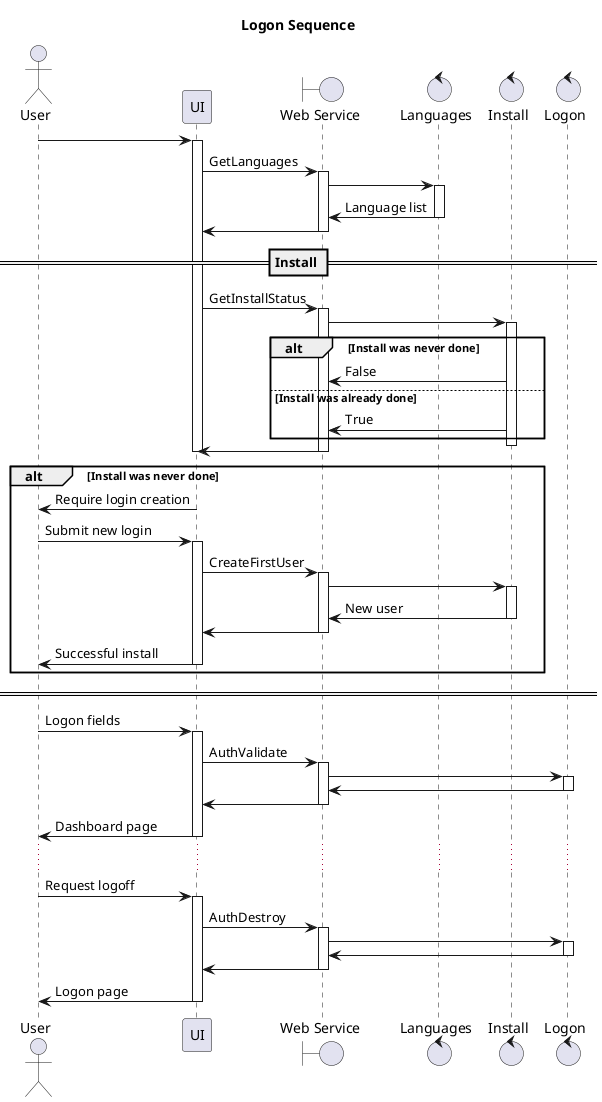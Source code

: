@startuml
title Logon Sequence

actor User
participant UI
boundary "Web Service" as WS
control Languages
control Install
control Logon


User -> UI
activate UI
	UI -> WS: GetLanguages
	activate WS
		WS -> Languages
		activate Languages
		Languages -> WS: Language list
		deactivate Languages
		WS -> UI
	deactivate WS

== Install ==
	UI -> WS: GetInstallStatus
	activate WS
		WS -> Install
		activate Install
		alt Install was never done
			Install -> WS: False
		else Install was already done
			Install -> WS: True
		end
		deactivate Install
		WS -> UI
	deactivate WS
deactivate UI

alt Install was never done
	UI -> User: Require login creation
	
	User -> UI: Submit new login
	activate UI
		UI -> WS: CreateFirstUser
		activate WS
			WS -> Install
			activate Install
			Install -> WS: New user
			deactivate Install
			WS -> UI
		deactivate WS
		UI -> User: Successful install
	deactivate UI
end
== ==


User -> UI: Logon fields
activate UI
	UI -> WS: AuthValidate
	activate WS
		WS -> Logon
		activate Logon
		Logon -> WS
		deactivate Logon
		WS -> UI
	deactivate WS
	UI -> User: Dashboard page
deactivate UI
...
User -> UI: Request logoff
activate UI
	UI -> WS: AuthDestroy
	activate WS
		WS -> Logon
		activate Logon
		Logon -> WS
		deactivate Logon
		WS -> UI
	deactivate WS
	UI -> User: Logon page
deactivate UI

' vim: ts=2 sw=2
@enduml
